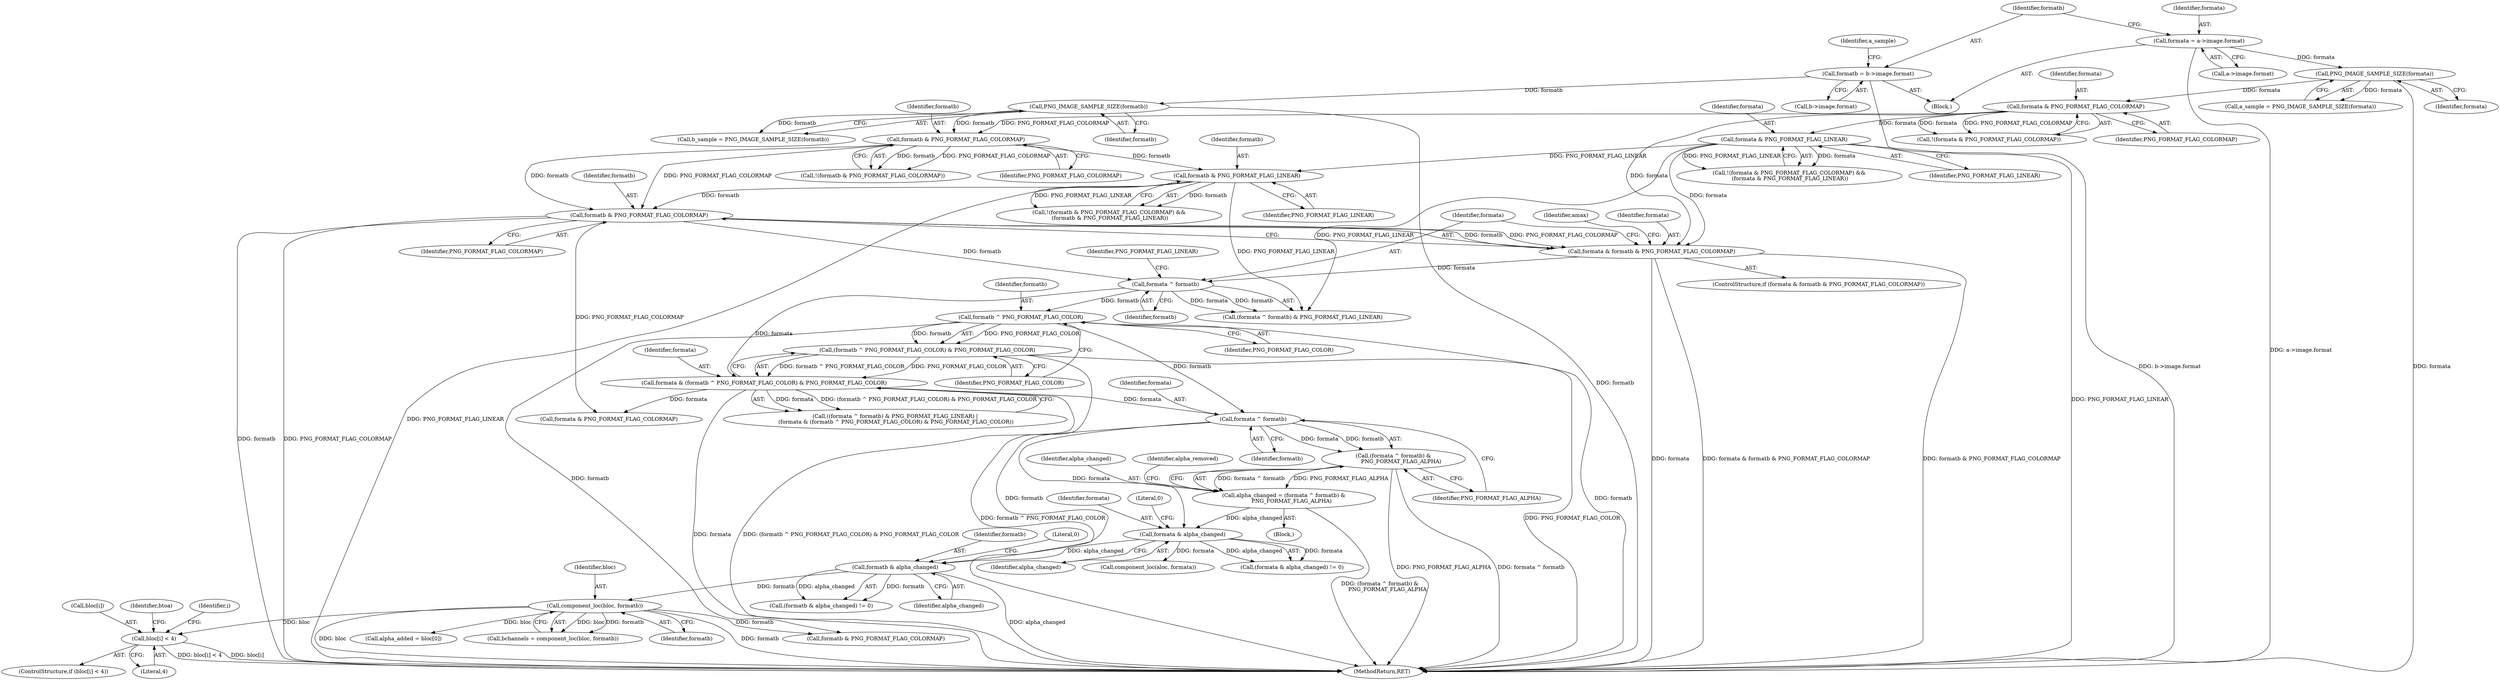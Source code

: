 digraph "0_Android_9d4853418ab2f754c2b63e091c29c5529b8b86ca_27@array" {
"1000740" [label="(Call,bloc[i] < 4)"];
"1000727" [label="(Call,component_loc(bloc, formatb))"];
"1000712" [label="(Call,formatb & alpha_changed)"];
"1000698" [label="(Call,formata ^ formatb)"];
"1000686" [label="(Call,formata & (formatb ^ PNG_FORMAT_FLAG_COLOR) & PNG_FORMAT_FLAG_COLOR)"];
"1000682" [label="(Call,formata ^ formatb)"];
"1000303" [label="(Call,formata & formatb & PNG_FORMAT_FLAG_COLORMAP)"];
"1000257" [label="(Call,formata & PNG_FORMAT_FLAG_COLORMAP)"];
"1000208" [label="(Call,PNG_IMAGE_SAMPLE_SIZE(formata))"];
"1000190" [label="(Call,formata = a->image.format)"];
"1000260" [label="(Call,formata & PNG_FORMAT_FLAG_LINEAR)"];
"1000305" [label="(Call,formatb & PNG_FORMAT_FLAG_COLORMAP)"];
"1000272" [label="(Call,formatb & PNG_FORMAT_FLAG_LINEAR)"];
"1000269" [label="(Call,formatb & PNG_FORMAT_FLAG_COLORMAP)"];
"1000213" [label="(Call,PNG_IMAGE_SAMPLE_SIZE(formatb))"];
"1000198" [label="(Call,formatb = b->image.format)"];
"1000688" [label="(Call,(formatb ^ PNG_FORMAT_FLAG_COLOR) & PNG_FORMAT_FLAG_COLOR)"];
"1000689" [label="(Call,formatb ^ PNG_FORMAT_FLAG_COLOR)"];
"1000705" [label="(Call,formata & alpha_changed)"];
"1000695" [label="(Call,alpha_changed = (formata ^ formatb) &\n         PNG_FORMAT_FLAG_ALPHA)"];
"1000697" [label="(Call,(formata ^ formatb) &\n         PNG_FORMAT_FLAG_ALPHA)"];
"1000209" [label="(Identifier,formata)"];
"1000255" [label="(Call,!(formata & PNG_FORMAT_FLAG_COLORMAP) &&\n (formata & PNG_FORMAT_FLAG_LINEAR))"];
"1000258" [label="(Identifier,formata)"];
"1000190" [label="(Call,formata = a->image.format)"];
"1000681" [label="(Call,(formata ^ formatb) & PNG_FORMAT_FLAG_LINEAR)"];
"1000267" [label="(Call,!(formatb & PNG_FORMAT_FLAG_COLORMAP) &&\n (formatb & PNG_FORMAT_FLAG_LINEAR))"];
"1000870" [label="(Call,formatb & PNG_FORMAT_FLAG_COLORMAP)"];
"1000192" [label="(Call,a->image.format)"];
"1000740" [label="(Call,bloc[i] < 4)"];
"1000756" [label="(Call,alpha_added = bloc[0])"];
"1000682" [label="(Call,formata ^ formatb)"];
"1000696" [label="(Identifier,alpha_changed)"];
"1000703" [label="(Identifier,alpha_removed)"];
"1000727" [label="(Call,component_loc(bloc, formatb))"];
"1000700" [label="(Identifier,formatb)"];
"1000744" [label="(Literal,4)"];
"1000198" [label="(Call,formatb = b->image.format)"];
"1000200" [label="(Call,b->image.format)"];
"1000706" [label="(Identifier,formata)"];
"1000722" [label="(Call,component_loc(aloc, formata))"];
"1000714" [label="(Identifier,alpha_changed)"];
"1000711" [label="(Call,(formatb & alpha_changed) != 0)"];
"1000685" [label="(Identifier,PNG_FORMAT_FLAG_LINEAR)"];
"1000693" [label="(Block,)"];
"1000728" [label="(Identifier,bloc)"];
"1000708" [label="(Literal,0)"];
"1000712" [label="(Call,formatb & alpha_changed)"];
"1000257" [label="(Call,formata & PNG_FORMAT_FLAG_COLORMAP)"];
"1000191" [label="(Identifier,formata)"];
"1000686" [label="(Call,formata & (formatb ^ PNG_FORMAT_FLAG_COLOR) & PNG_FORMAT_FLAG_COLOR)"];
"1000261" [label="(Identifier,formata)"];
"1000699" [label="(Identifier,formata)"];
"1000256" [label="(Call,!(formata & PNG_FORMAT_FLAG_COLORMAP))"];
"1000738" [label="(Identifier,i)"];
"1000315" [label="(Identifier,amax)"];
"1000269" [label="(Call,formatb & PNG_FORMAT_FLAG_COLORMAP)"];
"1000272" [label="(Call,formatb & PNG_FORMAT_FLAG_LINEAR)"];
"1000211" [label="(Call,b_sample = PNG_IMAGE_SAMPLE_SIZE(formatb))"];
"1000214" [label="(Identifier,formatb)"];
"1000704" [label="(Call,(formata & alpha_changed) != 0)"];
"1000707" [label="(Identifier,alpha_changed)"];
"1000689" [label="(Call,formatb ^ PNG_FORMAT_FLAG_COLOR)"];
"1000144" [label="(Block,)"];
"1000695" [label="(Call,alpha_changed = (formata ^ formatb) &\n         PNG_FORMAT_FLAG_ALPHA)"];
"1000690" [label="(Identifier,formatb)"];
"1000715" [label="(Literal,0)"];
"1000739" [label="(ControlStructure,if (bloc[i] < 4))"];
"1000680" [label="(Call,((formata ^ formatb) & PNG_FORMAT_FLAG_LINEAR) |\n (formata & (formatb ^ PNG_FORMAT_FLAG_COLOR) & PNG_FORMAT_FLAG_COLOR))"];
"1000687" [label="(Identifier,formata)"];
"1000684" [label="(Identifier,formatb)"];
"1000302" [label="(ControlStructure,if (formata & formatb & PNG_FORMAT_FLAG_COLORMAP))"];
"1000259" [label="(Identifier,PNG_FORMAT_FLAG_COLORMAP)"];
"1000213" [label="(Call,PNG_IMAGE_SAMPLE_SIZE(formatb))"];
"1000845" [label="(Call,formata & PNG_FORMAT_FLAG_COLORMAP)"];
"1000692" [label="(Identifier,PNG_FORMAT_FLAG_COLOR)"];
"1000273" [label="(Identifier,formatb)"];
"1000741" [label="(Call,bloc[i])"];
"1000747" [label="(Identifier,btoa)"];
"1000260" [label="(Call,formata & PNG_FORMAT_FLAG_LINEAR)"];
"1000306" [label="(Identifier,formatb)"];
"1000206" [label="(Call,a_sample = PNG_IMAGE_SAMPLE_SIZE(formata))"];
"1000698" [label="(Call,formata ^ formatb)"];
"1000271" [label="(Identifier,PNG_FORMAT_FLAG_COLORMAP)"];
"1000303" [label="(Call,formata & formatb & PNG_FORMAT_FLAG_COLORMAP)"];
"1000701" [label="(Identifier,PNG_FORMAT_FLAG_ALPHA)"];
"1001128" [label="(MethodReturn,RET)"];
"1000713" [label="(Identifier,formatb)"];
"1000304" [label="(Identifier,formata)"];
"1000268" [label="(Call,!(formatb & PNG_FORMAT_FLAG_COLORMAP))"];
"1000691" [label="(Identifier,PNG_FORMAT_FLAG_COLOR)"];
"1000725" [label="(Call,bchannels = component_loc(bloc, formatb))"];
"1000683" [label="(Identifier,formata)"];
"1000305" [label="(Call,formatb & PNG_FORMAT_FLAG_COLORMAP)"];
"1000208" [label="(Call,PNG_IMAGE_SAMPLE_SIZE(formata))"];
"1000262" [label="(Identifier,PNG_FORMAT_FLAG_LINEAR)"];
"1000688" [label="(Call,(formatb ^ PNG_FORMAT_FLAG_COLOR) & PNG_FORMAT_FLAG_COLOR)"];
"1000307" [label="(Identifier,PNG_FORMAT_FLAG_COLORMAP)"];
"1000270" [label="(Identifier,formatb)"];
"1000697" [label="(Call,(formata ^ formatb) &\n         PNG_FORMAT_FLAG_ALPHA)"];
"1000705" [label="(Call,formata & alpha_changed)"];
"1000199" [label="(Identifier,formatb)"];
"1000207" [label="(Identifier,a_sample)"];
"1000274" [label="(Identifier,PNG_FORMAT_FLAG_LINEAR)"];
"1000729" [label="(Identifier,formatb)"];
"1000740" -> "1000739"  [label="AST: "];
"1000740" -> "1000744"  [label="CFG: "];
"1000741" -> "1000740"  [label="AST: "];
"1000744" -> "1000740"  [label="AST: "];
"1000747" -> "1000740"  [label="CFG: "];
"1000738" -> "1000740"  [label="CFG: "];
"1000740" -> "1001128"  [label="DDG: bloc[i] < 4"];
"1000740" -> "1001128"  [label="DDG: bloc[i]"];
"1000727" -> "1000740"  [label="DDG: bloc"];
"1000727" -> "1000725"  [label="AST: "];
"1000727" -> "1000729"  [label="CFG: "];
"1000728" -> "1000727"  [label="AST: "];
"1000729" -> "1000727"  [label="AST: "];
"1000725" -> "1000727"  [label="CFG: "];
"1000727" -> "1001128"  [label="DDG: formatb"];
"1000727" -> "1001128"  [label="DDG: bloc"];
"1000727" -> "1000725"  [label="DDG: bloc"];
"1000727" -> "1000725"  [label="DDG: formatb"];
"1000712" -> "1000727"  [label="DDG: formatb"];
"1000727" -> "1000756"  [label="DDG: bloc"];
"1000727" -> "1000870"  [label="DDG: formatb"];
"1000712" -> "1000711"  [label="AST: "];
"1000712" -> "1000714"  [label="CFG: "];
"1000713" -> "1000712"  [label="AST: "];
"1000714" -> "1000712"  [label="AST: "];
"1000715" -> "1000712"  [label="CFG: "];
"1000712" -> "1001128"  [label="DDG: alpha_changed"];
"1000712" -> "1000711"  [label="DDG: formatb"];
"1000712" -> "1000711"  [label="DDG: alpha_changed"];
"1000698" -> "1000712"  [label="DDG: formatb"];
"1000705" -> "1000712"  [label="DDG: alpha_changed"];
"1000698" -> "1000697"  [label="AST: "];
"1000698" -> "1000700"  [label="CFG: "];
"1000699" -> "1000698"  [label="AST: "];
"1000700" -> "1000698"  [label="AST: "];
"1000701" -> "1000698"  [label="CFG: "];
"1000698" -> "1000697"  [label="DDG: formata"];
"1000698" -> "1000697"  [label="DDG: formatb"];
"1000686" -> "1000698"  [label="DDG: formata"];
"1000689" -> "1000698"  [label="DDG: formatb"];
"1000698" -> "1000705"  [label="DDG: formata"];
"1000686" -> "1000680"  [label="AST: "];
"1000686" -> "1000688"  [label="CFG: "];
"1000687" -> "1000686"  [label="AST: "];
"1000688" -> "1000686"  [label="AST: "];
"1000680" -> "1000686"  [label="CFG: "];
"1000686" -> "1001128"  [label="DDG: formata"];
"1000686" -> "1001128"  [label="DDG: (formatb ^ PNG_FORMAT_FLAG_COLOR) & PNG_FORMAT_FLAG_COLOR"];
"1000686" -> "1000680"  [label="DDG: formata"];
"1000686" -> "1000680"  [label="DDG: (formatb ^ PNG_FORMAT_FLAG_COLOR) & PNG_FORMAT_FLAG_COLOR"];
"1000682" -> "1000686"  [label="DDG: formata"];
"1000688" -> "1000686"  [label="DDG: formatb ^ PNG_FORMAT_FLAG_COLOR"];
"1000688" -> "1000686"  [label="DDG: PNG_FORMAT_FLAG_COLOR"];
"1000686" -> "1000845"  [label="DDG: formata"];
"1000682" -> "1000681"  [label="AST: "];
"1000682" -> "1000684"  [label="CFG: "];
"1000683" -> "1000682"  [label="AST: "];
"1000684" -> "1000682"  [label="AST: "];
"1000685" -> "1000682"  [label="CFG: "];
"1000682" -> "1000681"  [label="DDG: formata"];
"1000682" -> "1000681"  [label="DDG: formatb"];
"1000303" -> "1000682"  [label="DDG: formata"];
"1000305" -> "1000682"  [label="DDG: formatb"];
"1000682" -> "1000689"  [label="DDG: formatb"];
"1000303" -> "1000302"  [label="AST: "];
"1000303" -> "1000305"  [label="CFG: "];
"1000304" -> "1000303"  [label="AST: "];
"1000305" -> "1000303"  [label="AST: "];
"1000315" -> "1000303"  [label="CFG: "];
"1000683" -> "1000303"  [label="CFG: "];
"1000303" -> "1001128"  [label="DDG: formata"];
"1000303" -> "1001128"  [label="DDG: formata & formatb & PNG_FORMAT_FLAG_COLORMAP"];
"1000303" -> "1001128"  [label="DDG: formatb & PNG_FORMAT_FLAG_COLORMAP"];
"1000257" -> "1000303"  [label="DDG: formata"];
"1000260" -> "1000303"  [label="DDG: formata"];
"1000305" -> "1000303"  [label="DDG: formatb"];
"1000305" -> "1000303"  [label="DDG: PNG_FORMAT_FLAG_COLORMAP"];
"1000257" -> "1000256"  [label="AST: "];
"1000257" -> "1000259"  [label="CFG: "];
"1000258" -> "1000257"  [label="AST: "];
"1000259" -> "1000257"  [label="AST: "];
"1000256" -> "1000257"  [label="CFG: "];
"1000257" -> "1000256"  [label="DDG: formata"];
"1000257" -> "1000256"  [label="DDG: PNG_FORMAT_FLAG_COLORMAP"];
"1000208" -> "1000257"  [label="DDG: formata"];
"1000257" -> "1000260"  [label="DDG: formata"];
"1000257" -> "1000269"  [label="DDG: PNG_FORMAT_FLAG_COLORMAP"];
"1000208" -> "1000206"  [label="AST: "];
"1000208" -> "1000209"  [label="CFG: "];
"1000209" -> "1000208"  [label="AST: "];
"1000206" -> "1000208"  [label="CFG: "];
"1000208" -> "1001128"  [label="DDG: formata"];
"1000208" -> "1000206"  [label="DDG: formata"];
"1000190" -> "1000208"  [label="DDG: formata"];
"1000190" -> "1000144"  [label="AST: "];
"1000190" -> "1000192"  [label="CFG: "];
"1000191" -> "1000190"  [label="AST: "];
"1000192" -> "1000190"  [label="AST: "];
"1000199" -> "1000190"  [label="CFG: "];
"1000190" -> "1001128"  [label="DDG: a->image.format"];
"1000260" -> "1000255"  [label="AST: "];
"1000260" -> "1000262"  [label="CFG: "];
"1000261" -> "1000260"  [label="AST: "];
"1000262" -> "1000260"  [label="AST: "];
"1000255" -> "1000260"  [label="CFG: "];
"1000260" -> "1001128"  [label="DDG: PNG_FORMAT_FLAG_LINEAR"];
"1000260" -> "1000255"  [label="DDG: formata"];
"1000260" -> "1000255"  [label="DDG: PNG_FORMAT_FLAG_LINEAR"];
"1000260" -> "1000272"  [label="DDG: PNG_FORMAT_FLAG_LINEAR"];
"1000260" -> "1000681"  [label="DDG: PNG_FORMAT_FLAG_LINEAR"];
"1000305" -> "1000307"  [label="CFG: "];
"1000306" -> "1000305"  [label="AST: "];
"1000307" -> "1000305"  [label="AST: "];
"1000305" -> "1001128"  [label="DDG: PNG_FORMAT_FLAG_COLORMAP"];
"1000305" -> "1001128"  [label="DDG: formatb"];
"1000272" -> "1000305"  [label="DDG: formatb"];
"1000269" -> "1000305"  [label="DDG: formatb"];
"1000269" -> "1000305"  [label="DDG: PNG_FORMAT_FLAG_COLORMAP"];
"1000305" -> "1000845"  [label="DDG: PNG_FORMAT_FLAG_COLORMAP"];
"1000272" -> "1000267"  [label="AST: "];
"1000272" -> "1000274"  [label="CFG: "];
"1000273" -> "1000272"  [label="AST: "];
"1000274" -> "1000272"  [label="AST: "];
"1000267" -> "1000272"  [label="CFG: "];
"1000272" -> "1001128"  [label="DDG: PNG_FORMAT_FLAG_LINEAR"];
"1000272" -> "1000267"  [label="DDG: formatb"];
"1000272" -> "1000267"  [label="DDG: PNG_FORMAT_FLAG_LINEAR"];
"1000269" -> "1000272"  [label="DDG: formatb"];
"1000272" -> "1000681"  [label="DDG: PNG_FORMAT_FLAG_LINEAR"];
"1000269" -> "1000268"  [label="AST: "];
"1000269" -> "1000271"  [label="CFG: "];
"1000270" -> "1000269"  [label="AST: "];
"1000271" -> "1000269"  [label="AST: "];
"1000268" -> "1000269"  [label="CFG: "];
"1000269" -> "1000268"  [label="DDG: formatb"];
"1000269" -> "1000268"  [label="DDG: PNG_FORMAT_FLAG_COLORMAP"];
"1000213" -> "1000269"  [label="DDG: formatb"];
"1000213" -> "1000211"  [label="AST: "];
"1000213" -> "1000214"  [label="CFG: "];
"1000214" -> "1000213"  [label="AST: "];
"1000211" -> "1000213"  [label="CFG: "];
"1000213" -> "1001128"  [label="DDG: formatb"];
"1000213" -> "1000211"  [label="DDG: formatb"];
"1000198" -> "1000213"  [label="DDG: formatb"];
"1000198" -> "1000144"  [label="AST: "];
"1000198" -> "1000200"  [label="CFG: "];
"1000199" -> "1000198"  [label="AST: "];
"1000200" -> "1000198"  [label="AST: "];
"1000207" -> "1000198"  [label="CFG: "];
"1000198" -> "1001128"  [label="DDG: b->image.format"];
"1000688" -> "1000692"  [label="CFG: "];
"1000689" -> "1000688"  [label="AST: "];
"1000692" -> "1000688"  [label="AST: "];
"1000688" -> "1001128"  [label="DDG: formatb ^ PNG_FORMAT_FLAG_COLOR"];
"1000688" -> "1001128"  [label="DDG: PNG_FORMAT_FLAG_COLOR"];
"1000689" -> "1000688"  [label="DDG: formatb"];
"1000689" -> "1000688"  [label="DDG: PNG_FORMAT_FLAG_COLOR"];
"1000689" -> "1000691"  [label="CFG: "];
"1000690" -> "1000689"  [label="AST: "];
"1000691" -> "1000689"  [label="AST: "];
"1000692" -> "1000689"  [label="CFG: "];
"1000689" -> "1001128"  [label="DDG: formatb"];
"1000689" -> "1000870"  [label="DDG: formatb"];
"1000705" -> "1000704"  [label="AST: "];
"1000705" -> "1000707"  [label="CFG: "];
"1000706" -> "1000705"  [label="AST: "];
"1000707" -> "1000705"  [label="AST: "];
"1000708" -> "1000705"  [label="CFG: "];
"1000705" -> "1000704"  [label="DDG: formata"];
"1000705" -> "1000704"  [label="DDG: alpha_changed"];
"1000695" -> "1000705"  [label="DDG: alpha_changed"];
"1000705" -> "1000722"  [label="DDG: formata"];
"1000695" -> "1000693"  [label="AST: "];
"1000695" -> "1000697"  [label="CFG: "];
"1000696" -> "1000695"  [label="AST: "];
"1000697" -> "1000695"  [label="AST: "];
"1000703" -> "1000695"  [label="CFG: "];
"1000695" -> "1001128"  [label="DDG: (formata ^ formatb) &\n         PNG_FORMAT_FLAG_ALPHA"];
"1000697" -> "1000695"  [label="DDG: formata ^ formatb"];
"1000697" -> "1000695"  [label="DDG: PNG_FORMAT_FLAG_ALPHA"];
"1000697" -> "1000701"  [label="CFG: "];
"1000701" -> "1000697"  [label="AST: "];
"1000697" -> "1001128"  [label="DDG: PNG_FORMAT_FLAG_ALPHA"];
"1000697" -> "1001128"  [label="DDG: formata ^ formatb"];
}
